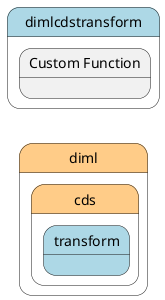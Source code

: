 @startuml
left to right direction


state "diml" as diml #ffcc88 {
state "cds" as dimlcds #ffcc88 {
state "transform" as dimlcdstransform #lightblue {
}
}
}


state "dimlcdstransform" as pstatename #lightblue {
    state "Custom Function" as transformfunction {
    }
}





@enduml
